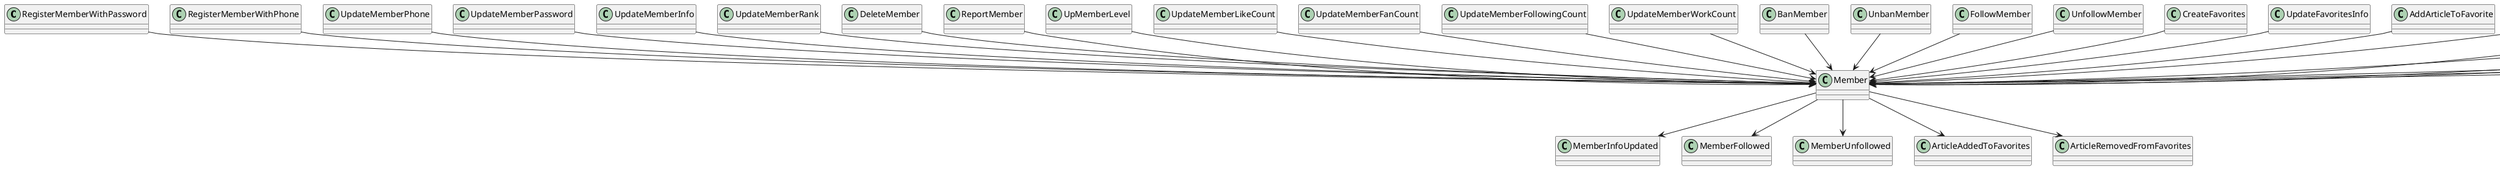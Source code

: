 @startuml
RegisterMemberWithPassword       -down-> Member
RegisterMemberWithPhone          -down-> Member
UpdateMemberPhone                -down-> Member
UpdateMemberPassword             -down-> Member
UpdateMemberInfo                 -down-> Member
UpdateMemberRank                 -down-> Member
DeleteMember                     -down-> Member
ReportMember                     -down-> Member
UpMemberLevel                    -down-> Member
UpdateMemberLikeCount            -down-> Member
UpdateMemberFanCount             -down-> Member
UpdateMemberFollowingCount       -down-> Member
UpdateMemberWorkCount            -down-> Member
BanMember                        -down-> Member
UnbanMember                      -down-> Member
FollowMember                     -down-> Member
UnfollowMember                   -down-> Member
CreateFavorites                  -down-> Member
UpdateFavoritesInfo              -down-> Member
AddArticleToFavorite             -down-> Member
RemoveArticleFromFavorite        -down-> Member
DeleteFavorites                  -down-> Member
UpdateFavoritesArticleCount      -down-> Member
UpdateMemberStarInfo             -down-> Member
UpdateMemberStardustCount        -down-> Member
UpdateBlackMemberInfo            -down-> Member
UpdateFollowMemberInfo           -down-> Member
UpdateMemberViewCount            -down-> Member

Member -down-> MemberInfoUpdated
Member -down-> MemberFollowed
Member -down-> MemberUnfollowed
Member -down-> ArticleAddedToFavorites
Member -down-> ArticleRemovedFromFavorites
@enduml
